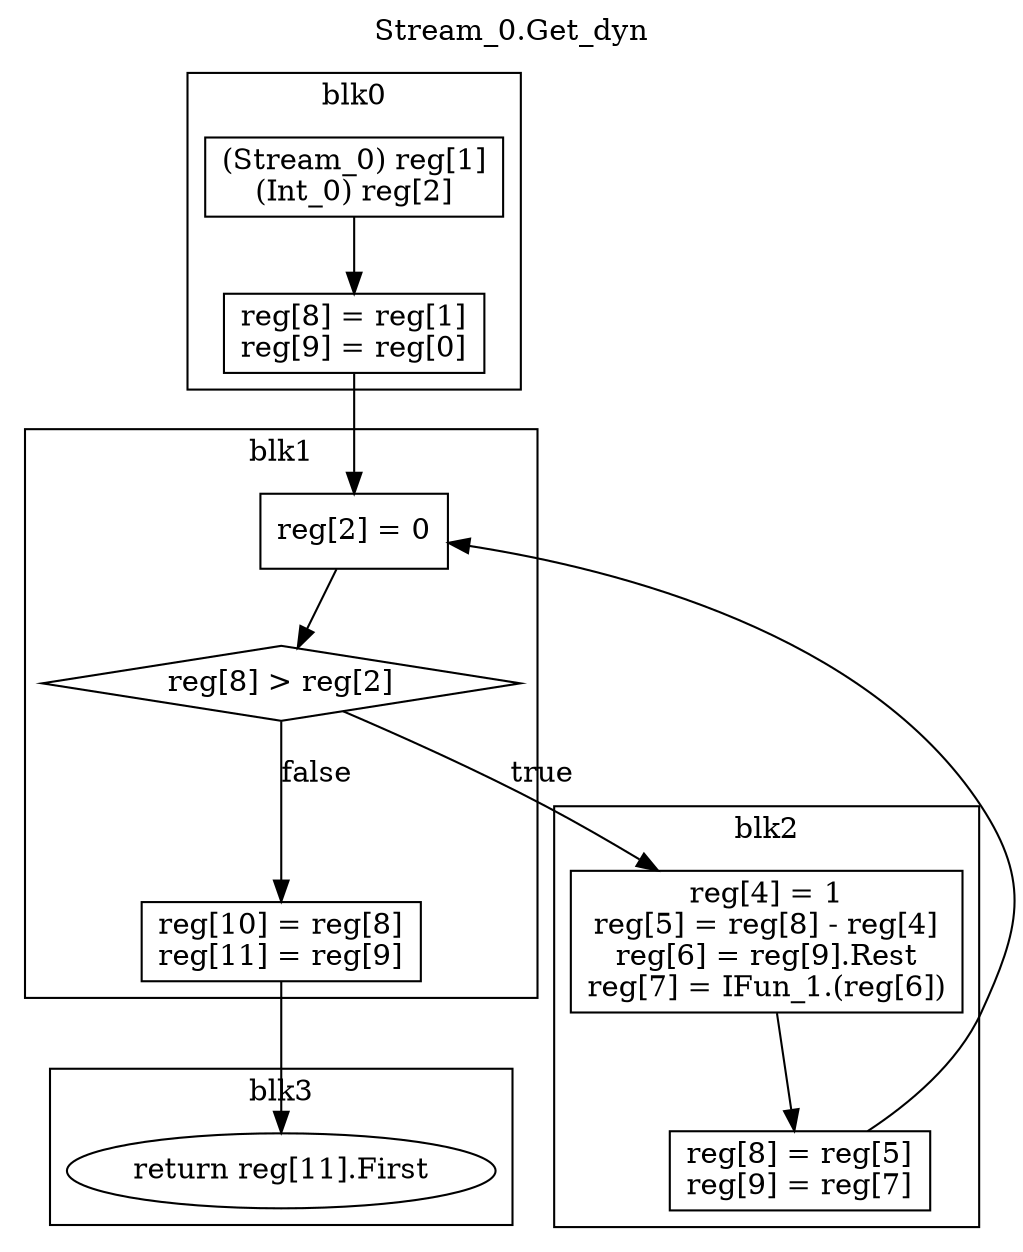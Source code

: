 digraph {
  rankdir=TB;
  b0_l0 -> b0_jmp
  b0_jmp -> b1_l0
  b0_l0 [label="(Stream_0) reg[1]\n(Int_0) reg[2]\n", shape=box]
  b0_jmp [label="reg[8] = reg[1]\nreg[9] = reg[0]\n", shape=box]
  subgraph cluster_b0 {
    label = "blk0";
    b0_l0;
    b0_jmp;
  }
  b1_l0 -> b1_cond
  b1_cond [label="reg[8] > reg[2]", shape=diamond]
  b1_cond -> b2_l0 [label="true"]
  b1_cond -> b1_false [label="false"]
  b1_false -> b3_l0 
  b1_l0 [label="reg[2] = 0\n", shape=box]
  b1_false [label="reg[10] = reg[8]\nreg[11] = reg[9]\n", shape=box]
  subgraph cluster_b1 {
    label = "blk1";
    b1_l0;
    b1_cond;
    b1_false;
  }
  b2_l0 -> b2_jmp
  b2_jmp -> b1_l0
  b2_l0 [label="reg[4] = 1\nreg[5] = reg[8] - reg[4]\nreg[6] = reg[9].Rest\nreg[7] = IFun_1.(reg[6])\n", shape=box]
  b2_jmp [label="reg[8] = reg[5]\nreg[9] = reg[7]\n", shape=box]
  subgraph cluster_b2 {
    label = "blk2";
    b2_l0;
    b2_jmp;
  }
  b3_l0 [label="return reg[11].First"]
  subgraph cluster_b3 {
    label = "blk3";
    b3_l0;
  }
  labelloc="t"
  label="Stream_0.Get_dyn"
}